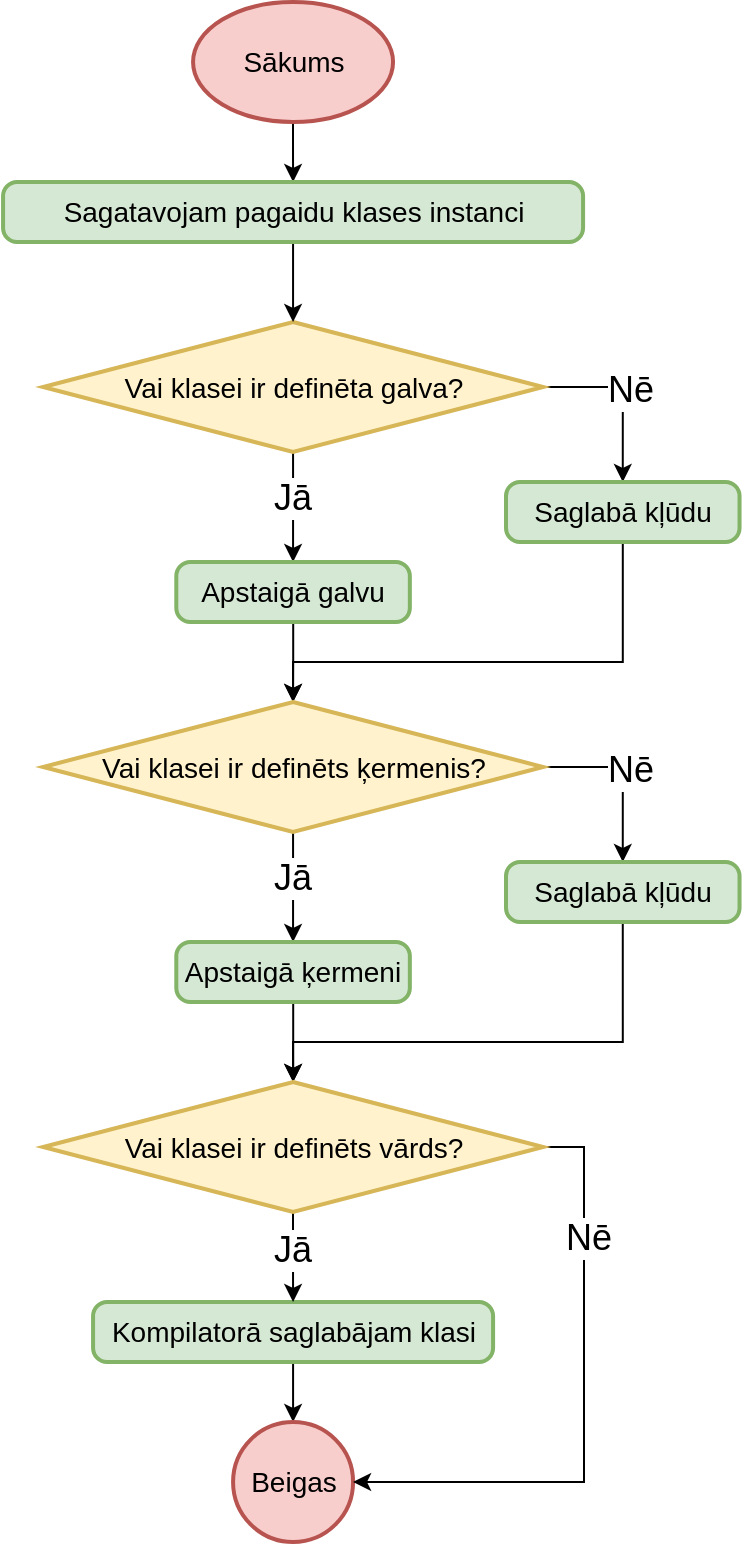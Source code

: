 <mxfile version="16.1.2" type="device" pages="4"><diagram id="VfpkeYaBRpsjUChvsiUq" name="Klases kompilēsana"><mxGraphModel dx="-2362" dy="649" grid="1" gridSize="10" guides="1" tooltips="1" connect="1" arrows="1" fold="1" page="1" pageScale="1" pageWidth="850" pageHeight="1100" math="0" shadow="0"><root><mxCell id="N8_W17MUx0Ws4Tv6fF7U-0"/><mxCell id="N8_W17MUx0Ws4Tv6fF7U-1" parent="N8_W17MUx0Ws4Tv6fF7U-0"/><mxCell id="IYj_dqUAgwIzkXClcTaX-0" style="edgeStyle=orthogonalEdgeStyle;rounded=0;orthogonalLoop=1;jettySize=auto;html=1;entryX=0.5;entryY=0;entryDx=0;entryDy=0;" parent="N8_W17MUx0Ws4Tv6fF7U-1" source="IYj_dqUAgwIzkXClcTaX-1" target="IYj_dqUAgwIzkXClcTaX-9" edge="1"><mxGeometry relative="1" as="geometry"><mxPoint x="3748.5" y="163" as="targetPoint"/></mxGeometry></mxCell><mxCell id="IYj_dqUAgwIzkXClcTaX-1" value="Sākums" style="strokeWidth=2;html=1;shape=mxgraph.flowchart.start_1;whiteSpace=wrap;fontSize=14;fillColor=#f8cecc;strokeColor=#b85450;" parent="N8_W17MUx0Ws4Tv6fF7U-1" vertex="1"><mxGeometry x="3703.53" y="90" width="100" height="60" as="geometry"/></mxCell><mxCell id="IYj_dqUAgwIzkXClcTaX-2" style="edgeStyle=orthogonalEdgeStyle;rounded=0;orthogonalLoop=1;jettySize=auto;html=1;exitX=1;exitY=0.5;exitDx=0;exitDy=0;exitPerimeter=0;entryX=0.5;entryY=0;entryDx=0;entryDy=0;" parent="N8_W17MUx0Ws4Tv6fF7U-1" source="IYj_dqUAgwIzkXClcTaX-6" target="IYj_dqUAgwIzkXClcTaX-20" edge="1"><mxGeometry relative="1" as="geometry"><mxPoint x="4041.26" y="380" as="targetPoint"/><Array as="points"><mxPoint x="3918" y="283"/></Array></mxGeometry></mxCell><mxCell id="IYj_dqUAgwIzkXClcTaX-3" value="&lt;font style=&quot;font-size: 18px&quot;&gt;Nē&lt;/font&gt;" style="edgeLabel;html=1;align=center;verticalAlign=middle;resizable=0;points=[];" parent="IYj_dqUAgwIzkXClcTaX-2" vertex="1" connectable="0"><mxGeometry x="-0.069" y="1" relative="1" as="geometry"><mxPoint x="2" y="1" as="offset"/></mxGeometry></mxCell><mxCell id="IYj_dqUAgwIzkXClcTaX-4" style="edgeStyle=orthogonalEdgeStyle;rounded=0;orthogonalLoop=1;jettySize=auto;html=1;entryX=0.5;entryY=0;entryDx=0;entryDy=0;exitX=0.5;exitY=1;exitDx=0;exitDy=0;exitPerimeter=0;" parent="N8_W17MUx0Ws4Tv6fF7U-1" source="IYj_dqUAgwIzkXClcTaX-6" target="IYj_dqUAgwIzkXClcTaX-15" edge="1"><mxGeometry relative="1" as="geometry"><mxPoint x="3753.52" y="410" as="targetPoint"/></mxGeometry></mxCell><mxCell id="IYj_dqUAgwIzkXClcTaX-5" value="&lt;font style=&quot;font-size: 18px&quot;&gt;Jā&lt;/font&gt;" style="edgeLabel;html=1;align=center;verticalAlign=middle;resizable=0;points=[];" parent="IYj_dqUAgwIzkXClcTaX-4" vertex="1" connectable="0"><mxGeometry x="-0.307" y="-2" relative="1" as="geometry"><mxPoint x="1" y="4" as="offset"/></mxGeometry></mxCell><mxCell id="IYj_dqUAgwIzkXClcTaX-6" value="Vai klasei ir definēta galva?" style="strokeWidth=2;html=1;shape=mxgraph.flowchart.decision;whiteSpace=wrap;fontSize=14;fillColor=#fff2cc;strokeColor=#d6b656;" parent="N8_W17MUx0Ws4Tv6fF7U-1" vertex="1"><mxGeometry x="3628.53" y="250" width="250" height="65" as="geometry"/></mxCell><mxCell id="IYj_dqUAgwIzkXClcTaX-8" style="edgeStyle=orthogonalEdgeStyle;rounded=0;orthogonalLoop=1;jettySize=auto;html=1;entryX=0.5;entryY=0;entryDx=0;entryDy=0;fontSize=18;entryPerimeter=0;" parent="N8_W17MUx0Ws4Tv6fF7U-1" source="IYj_dqUAgwIzkXClcTaX-9" target="IYj_dqUAgwIzkXClcTaX-6" edge="1"><mxGeometry relative="1" as="geometry"><mxPoint x="3753.515" y="243" as="targetPoint"/></mxGeometry></mxCell><mxCell id="IYj_dqUAgwIzkXClcTaX-9" value="Sagatavojam pagaidu klases instanci" style="rounded=1;whiteSpace=wrap;html=1;absoluteArcSize=1;arcSize=14;strokeWidth=2;fontSize=14;fillColor=#d5e8d4;strokeColor=#82b366;" parent="N8_W17MUx0Ws4Tv6fF7U-1" vertex="1"><mxGeometry x="3608.54" y="180" width="290" height="30" as="geometry"/></mxCell><mxCell id="IYj_dqUAgwIzkXClcTaX-14" style="edgeStyle=orthogonalEdgeStyle;rounded=0;orthogonalLoop=1;jettySize=auto;html=1;entryX=0.5;entryY=0;entryDx=0;entryDy=0;fontSize=18;entryPerimeter=0;" parent="N8_W17MUx0Ws4Tv6fF7U-1" source="IYj_dqUAgwIzkXClcTaX-15" target="IYj_dqUAgwIzkXClcTaX-25" edge="1"><mxGeometry relative="1" as="geometry"><mxPoint x="3753.51" y="530" as="targetPoint"/></mxGeometry></mxCell><mxCell id="IYj_dqUAgwIzkXClcTaX-15" value="Apstaigā galvu" style="rounded=1;whiteSpace=wrap;html=1;absoluteArcSize=1;arcSize=14;strokeWidth=2;fontSize=14;fillColor=#d5e8d4;strokeColor=#82b366;" parent="N8_W17MUx0Ws4Tv6fF7U-1" vertex="1"><mxGeometry x="3695.15" y="370" width="116.77" height="30" as="geometry"/></mxCell><mxCell id="IYj_dqUAgwIzkXClcTaX-33" style="edgeStyle=orthogonalEdgeStyle;rounded=0;orthogonalLoop=1;jettySize=auto;html=1;entryX=0.5;entryY=0;entryDx=0;entryDy=0;entryPerimeter=0;" parent="N8_W17MUx0Ws4Tv6fF7U-1" source="IYj_dqUAgwIzkXClcTaX-20" target="IYj_dqUAgwIzkXClcTaX-25" edge="1"><mxGeometry relative="1" as="geometry"><Array as="points"><mxPoint x="3918" y="420"/><mxPoint x="3754" y="420"/></Array></mxGeometry></mxCell><mxCell id="IYj_dqUAgwIzkXClcTaX-20" value="Saglabā kļūdu" style="rounded=1;whiteSpace=wrap;html=1;absoluteArcSize=1;arcSize=14;strokeWidth=2;fontSize=14;fillColor=#d5e8d4;strokeColor=#82b366;" parent="N8_W17MUx0Ws4Tv6fF7U-1" vertex="1"><mxGeometry x="3860" y="330" width="116.77" height="30" as="geometry"/></mxCell><mxCell id="IYj_dqUAgwIzkXClcTaX-21" style="edgeStyle=orthogonalEdgeStyle;rounded=0;orthogonalLoop=1;jettySize=auto;html=1;exitX=1;exitY=0.5;exitDx=0;exitDy=0;exitPerimeter=0;entryX=0.5;entryY=0;entryDx=0;entryDy=0;" parent="N8_W17MUx0Ws4Tv6fF7U-1" source="IYj_dqUAgwIzkXClcTaX-25" target="IYj_dqUAgwIzkXClcTaX-27" edge="1"><mxGeometry relative="1" as="geometry"><mxPoint x="4041.26" y="570" as="targetPoint"/><Array as="points"><mxPoint x="3918.0" y="473"/></Array></mxGeometry></mxCell><mxCell id="IYj_dqUAgwIzkXClcTaX-22" value="&lt;font style=&quot;font-size: 18px&quot;&gt;Nē&lt;/font&gt;" style="edgeLabel;html=1;align=center;verticalAlign=middle;resizable=0;points=[];" parent="IYj_dqUAgwIzkXClcTaX-21" vertex="1" connectable="0"><mxGeometry x="-0.069" y="1" relative="1" as="geometry"><mxPoint x="2" y="1" as="offset"/></mxGeometry></mxCell><mxCell id="IYj_dqUAgwIzkXClcTaX-23" style="edgeStyle=orthogonalEdgeStyle;rounded=0;orthogonalLoop=1;jettySize=auto;html=1;entryX=0.5;entryY=0;entryDx=0;entryDy=0;exitX=0.5;exitY=1;exitDx=0;exitDy=0;exitPerimeter=0;" parent="N8_W17MUx0Ws4Tv6fF7U-1" source="IYj_dqUAgwIzkXClcTaX-25" target="IYj_dqUAgwIzkXClcTaX-26" edge="1"><mxGeometry relative="1" as="geometry"><mxPoint x="3753.52" y="600" as="targetPoint"/></mxGeometry></mxCell><mxCell id="IYj_dqUAgwIzkXClcTaX-24" value="&lt;font style=&quot;font-size: 18px&quot;&gt;Jā&lt;/font&gt;" style="edgeLabel;html=1;align=center;verticalAlign=middle;resizable=0;points=[];" parent="IYj_dqUAgwIzkXClcTaX-23" vertex="1" connectable="0"><mxGeometry x="-0.307" y="-2" relative="1" as="geometry"><mxPoint x="1" y="4" as="offset"/></mxGeometry></mxCell><mxCell id="IYj_dqUAgwIzkXClcTaX-25" value="Vai klasei ir definēts ķermenis?" style="strokeWidth=2;html=1;shape=mxgraph.flowchart.decision;whiteSpace=wrap;fontSize=14;fillColor=#fff2cc;strokeColor=#d6b656;" parent="N8_W17MUx0Ws4Tv6fF7U-1" vertex="1"><mxGeometry x="3628.53" y="440" width="250" height="65" as="geometry"/></mxCell><mxCell id="IYj_dqUAgwIzkXClcTaX-37" style="edgeStyle=orthogonalEdgeStyle;rounded=0;orthogonalLoop=1;jettySize=auto;html=1;entryX=0.5;entryY=0;entryDx=0;entryDy=0;entryPerimeter=0;" parent="N8_W17MUx0Ws4Tv6fF7U-1" source="IYj_dqUAgwIzkXClcTaX-26" target="PZSffz-YicN9_9U4iTzH-1" edge="1"><mxGeometry relative="1" as="geometry"><mxPoint x="3753.51" y="640" as="targetPoint"/><Array as="points"><mxPoint x="3754" y="630"/><mxPoint x="3754" y="630"/></Array></mxGeometry></mxCell><mxCell id="IYj_dqUAgwIzkXClcTaX-26" value="Apstaigā ķermeni" style="rounded=1;whiteSpace=wrap;html=1;absoluteArcSize=1;arcSize=14;strokeWidth=2;fontSize=14;fillColor=#d5e8d4;strokeColor=#82b366;" parent="N8_W17MUx0Ws4Tv6fF7U-1" vertex="1"><mxGeometry x="3695.15" y="560" width="116.77" height="30" as="geometry"/></mxCell><mxCell id="IYj_dqUAgwIzkXClcTaX-38" style="edgeStyle=orthogonalEdgeStyle;rounded=0;orthogonalLoop=1;jettySize=auto;html=1;entryX=0.5;entryY=0;entryDx=0;entryDy=0;exitX=0.5;exitY=1;exitDx=0;exitDy=0;entryPerimeter=0;" parent="N8_W17MUx0Ws4Tv6fF7U-1" source="IYj_dqUAgwIzkXClcTaX-27" target="PZSffz-YicN9_9U4iTzH-1" edge="1"><mxGeometry relative="1" as="geometry"><mxPoint x="3853.51" y="655" as="targetPoint"/><Array as="points"><mxPoint x="3918" y="610"/><mxPoint x="3754" y="610"/></Array></mxGeometry></mxCell><mxCell id="IYj_dqUAgwIzkXClcTaX-27" value="Saglabā kļūdu" style="rounded=1;whiteSpace=wrap;html=1;absoluteArcSize=1;arcSize=14;strokeWidth=2;fontSize=14;fillColor=#d5e8d4;strokeColor=#82b366;" parent="N8_W17MUx0Ws4Tv6fF7U-1" vertex="1"><mxGeometry x="3860.0" y="520" width="116.77" height="30" as="geometry"/></mxCell><mxCell id="IYj_dqUAgwIzkXClcTaX-36" style="edgeStyle=orthogonalEdgeStyle;rounded=0;orthogonalLoop=1;jettySize=auto;html=1;entryX=0.5;entryY=0;entryDx=0;entryDy=0;entryPerimeter=0;exitX=0.5;exitY=1;exitDx=0;exitDy=0;" parent="N8_W17MUx0Ws4Tv6fF7U-1" source="PZSffz-YicN9_9U4iTzH-0" target="IYj_dqUAgwIzkXClcTaX-35" edge="1"><mxGeometry relative="1" as="geometry"><mxPoint x="3753.54" y="770" as="sourcePoint"/></mxGeometry></mxCell><mxCell id="IYj_dqUAgwIzkXClcTaX-35" value="Beigas" style="strokeWidth=2;html=1;shape=mxgraph.flowchart.start_2;whiteSpace=wrap;fontSize=14;fillColor=#f8cecc;strokeColor=#b85450;" parent="N8_W17MUx0Ws4Tv6fF7U-1" vertex="1"><mxGeometry x="3723.54" y="800" width="60" height="60" as="geometry"/></mxCell><mxCell id="PZSffz-YicN9_9U4iTzH-0" value="Kompilatorā saglabājam klasi" style="rounded=1;whiteSpace=wrap;html=1;absoluteArcSize=1;arcSize=14;strokeWidth=2;fontSize=14;fillColor=#d5e8d4;strokeColor=#82b366;" parent="N8_W17MUx0Ws4Tv6fF7U-1" vertex="1"><mxGeometry x="3653.54" y="740" width="200" height="30" as="geometry"/></mxCell><mxCell id="PZSffz-YicN9_9U4iTzH-2" style="edgeStyle=orthogonalEdgeStyle;rounded=0;orthogonalLoop=1;jettySize=auto;html=1;entryX=0.5;entryY=0;entryDx=0;entryDy=0;" parent="N8_W17MUx0Ws4Tv6fF7U-1" source="PZSffz-YicN9_9U4iTzH-1" target="PZSffz-YicN9_9U4iTzH-0" edge="1"><mxGeometry relative="1" as="geometry"><Array as="points"><mxPoint x="3754" y="710"/><mxPoint x="3754" y="710"/></Array></mxGeometry></mxCell><mxCell id="PZSffz-YicN9_9U4iTzH-5" value="Jā" style="edgeLabel;html=1;align=center;verticalAlign=middle;resizable=0;points=[];fontSize=18;" parent="PZSffz-YicN9_9U4iTzH-2" vertex="1" connectable="0"><mxGeometry x="-0.253" relative="1" as="geometry"><mxPoint x="-1" y="2" as="offset"/></mxGeometry></mxCell><mxCell id="PZSffz-YicN9_9U4iTzH-3" style="edgeStyle=orthogonalEdgeStyle;rounded=0;orthogonalLoop=1;jettySize=auto;html=1;entryX=1;entryY=0.5;entryDx=0;entryDy=0;entryPerimeter=0;" parent="N8_W17MUx0Ws4Tv6fF7U-1" source="PZSffz-YicN9_9U4iTzH-1" target="IYj_dqUAgwIzkXClcTaX-35" edge="1"><mxGeometry relative="1" as="geometry"><Array as="points"><mxPoint x="3899" y="663"/><mxPoint x="3899" y="830"/></Array></mxGeometry></mxCell><mxCell id="PZSffz-YicN9_9U4iTzH-4" value="&lt;font style=&quot;font-size: 18px&quot;&gt;Nē&lt;/font&gt;" style="edgeLabel;html=1;align=center;verticalAlign=middle;resizable=0;points=[];" parent="PZSffz-YicN9_9U4iTzH-3" vertex="1" connectable="0"><mxGeometry x="-0.565" y="2" relative="1" as="geometry"><mxPoint as="offset"/></mxGeometry></mxCell><mxCell id="PZSffz-YicN9_9U4iTzH-1" value="Vai klasei ir definēts vārds?" style="strokeWidth=2;html=1;shape=mxgraph.flowchart.decision;whiteSpace=wrap;fontSize=14;fillColor=#fff2cc;strokeColor=#d6b656;" parent="N8_W17MUx0Ws4Tv6fF7U-1" vertex="1"><mxGeometry x="3628.54" y="630" width="250" height="65" as="geometry"/></mxCell></root></mxGraphModel></diagram><diagram id="N2MwRs8VQ2ZOL0FIihaA" name="Klases galvas kompilēšana"><mxGraphModel dx="-2362" dy="649" grid="1" gridSize="10" guides="1" tooltips="1" connect="1" arrows="1" fold="1" page="1" pageScale="1" pageWidth="850" pageHeight="1100" math="0" shadow="0"><root><mxCell id="oHxlwaX0flb0P4jiVaAP-0"/><mxCell id="oHxlwaX0flb0P4jiVaAP-1" parent="oHxlwaX0flb0P4jiVaAP-0"/><mxCell id="oHxlwaX0flb0P4jiVaAP-3" value="Sākums" style="strokeWidth=2;html=1;shape=mxgraph.flowchart.start_1;whiteSpace=wrap;fontSize=14;fillColor=#f8cecc;strokeColor=#b85450;" parent="oHxlwaX0flb0P4jiVaAP-1" vertex="1"><mxGeometry x="3495" y="60" width="100" height="60" as="geometry"/></mxCell><mxCell id="oHxlwaX0flb0P4jiVaAP-4" style="edgeStyle=orthogonalEdgeStyle;rounded=0;orthogonalLoop=1;jettySize=auto;html=1;exitX=1;exitY=0.5;exitDx=0;exitDy=0;exitPerimeter=0;entryX=0.5;entryY=0;entryDx=0;entryDy=0;" parent="oHxlwaX0flb0P4jiVaAP-1" source="oHxlwaX0flb0P4jiVaAP-8" target="oHxlwaX0flb0P4jiVaAP-14" edge="1"><mxGeometry relative="1" as="geometry"><mxPoint x="3832.73" y="280" as="targetPoint"/><Array as="points"><mxPoint x="3709.47" y="183"/></Array></mxGeometry></mxCell><mxCell id="oHxlwaX0flb0P4jiVaAP-5" value="&lt;font style=&quot;font-size: 18px&quot;&gt;Nē&lt;/font&gt;" style="edgeLabel;html=1;align=center;verticalAlign=middle;resizable=0;points=[];" parent="oHxlwaX0flb0P4jiVaAP-4" vertex="1" connectable="0"><mxGeometry x="-0.069" y="1" relative="1" as="geometry"><mxPoint x="2" y="1" as="offset"/></mxGeometry></mxCell><mxCell id="oHxlwaX0flb0P4jiVaAP-6" style="edgeStyle=orthogonalEdgeStyle;rounded=0;orthogonalLoop=1;jettySize=auto;html=1;entryX=0.5;entryY=0;entryDx=0;entryDy=0;exitX=0.5;exitY=1;exitDx=0;exitDy=0;exitPerimeter=0;" parent="oHxlwaX0flb0P4jiVaAP-1" source="oHxlwaX0flb0P4jiVaAP-8" target="oHxlwaX0flb0P4jiVaAP-12" edge="1"><mxGeometry relative="1" as="geometry"><mxPoint x="3544.99" y="310" as="targetPoint"/></mxGeometry></mxCell><mxCell id="oHxlwaX0flb0P4jiVaAP-7" value="&lt;font style=&quot;font-size: 18px&quot;&gt;Jā&lt;/font&gt;" style="edgeLabel;html=1;align=center;verticalAlign=middle;resizable=0;points=[];" parent="oHxlwaX0flb0P4jiVaAP-6" vertex="1" connectable="0"><mxGeometry x="-0.307" y="-2" relative="1" as="geometry"><mxPoint x="1" y="4" as="offset"/></mxGeometry></mxCell><mxCell id="oHxlwaX0flb0P4jiVaAP-8" value="Vai klasei ir definēts vārds?" style="strokeWidth=2;html=1;shape=mxgraph.flowchart.decision;whiteSpace=wrap;fontSize=14;fillColor=#fff2cc;strokeColor=#d6b656;" parent="oHxlwaX0flb0P4jiVaAP-1" vertex="1"><mxGeometry x="3420" y="150" width="250" height="65" as="geometry"/></mxCell><mxCell id="oHxlwaX0flb0P4jiVaAP-9" style="edgeStyle=orthogonalEdgeStyle;rounded=0;orthogonalLoop=1;jettySize=auto;html=1;entryX=0.5;entryY=0;entryDx=0;entryDy=0;fontSize=18;entryPerimeter=0;exitX=0.5;exitY=1;exitDx=0;exitDy=0;exitPerimeter=0;" parent="oHxlwaX0flb0P4jiVaAP-1" source="oHxlwaX0flb0P4jiVaAP-3" target="oHxlwaX0flb0P4jiVaAP-8" edge="1"><mxGeometry relative="1" as="geometry"><mxPoint x="3544.515" y="210" as="targetPoint"/><mxPoint x="3544.53" y="160" as="sourcePoint"/></mxGeometry></mxCell><mxCell id="oHxlwaX0flb0P4jiVaAP-11" style="edgeStyle=orthogonalEdgeStyle;rounded=0;orthogonalLoop=1;jettySize=auto;html=1;entryX=0.5;entryY=0;entryDx=0;entryDy=0;fontSize=18;entryPerimeter=0;" parent="oHxlwaX0flb0P4jiVaAP-1" source="oHxlwaX0flb0P4jiVaAP-12" target="oHxlwaX0flb0P4jiVaAP-26" edge="1"><mxGeometry relative="1" as="geometry"><mxPoint x="3545" y="360" as="targetPoint"/></mxGeometry></mxCell><mxCell id="oHxlwaX0flb0P4jiVaAP-12" value="Apstaigā klases vārdu" style="rounded=1;whiteSpace=wrap;html=1;absoluteArcSize=1;arcSize=14;strokeWidth=2;fontSize=14;fillColor=#d5e8d4;strokeColor=#82b366;" parent="oHxlwaX0flb0P4jiVaAP-1" vertex="1"><mxGeometry x="3463.31" y="270" width="163.39" height="30" as="geometry"/></mxCell><mxCell id="oHxlwaX0flb0P4jiVaAP-13" style="edgeStyle=orthogonalEdgeStyle;rounded=0;orthogonalLoop=1;jettySize=auto;html=1;entryX=1;entryY=0.5;entryDx=0;entryDy=0;" parent="oHxlwaX0flb0P4jiVaAP-1" source="oHxlwaX0flb0P4jiVaAP-14" target="oHxlwaX0flb0P4jiVaAP-12" edge="1"><mxGeometry relative="1" as="geometry"><Array as="points"><mxPoint x="3710" y="285"/></Array></mxGeometry></mxCell><mxCell id="oHxlwaX0flb0P4jiVaAP-14" value="Saglabā kļūdu" style="rounded=1;whiteSpace=wrap;html=1;absoluteArcSize=1;arcSize=14;strokeWidth=2;fontSize=14;fillColor=#d5e8d4;strokeColor=#82b366;" parent="oHxlwaX0flb0P4jiVaAP-1" vertex="1"><mxGeometry x="3651.47" y="230" width="116.77" height="30" as="geometry"/></mxCell><mxCell id="oHxlwaX0flb0P4jiVaAP-26" value="Beigas" style="strokeWidth=2;html=1;shape=mxgraph.flowchart.start_2;whiteSpace=wrap;fontSize=14;fillColor=#f8cecc;strokeColor=#b85450;" parent="oHxlwaX0flb0P4jiVaAP-1" vertex="1"><mxGeometry x="3515.0" y="340" width="60" height="60" as="geometry"/></mxCell><mxCell id="oHxlwaX0flb0P4jiVaAP-27" value="Sākums" style="strokeWidth=2;html=1;shape=mxgraph.flowchart.start_1;whiteSpace=wrap;fontSize=14;fillColor=#f8cecc;strokeColor=#b85450;" parent="oHxlwaX0flb0P4jiVaAP-1" vertex="1"><mxGeometry x="3865" y="60" width="100" height="60" as="geometry"/></mxCell><mxCell id="oHxlwaX0flb0P4jiVaAP-28" style="edgeStyle=orthogonalEdgeStyle;rounded=0;orthogonalLoop=1;jettySize=auto;html=1;exitX=1;exitY=0.5;exitDx=0;exitDy=0;exitPerimeter=0;entryX=0.5;entryY=0;entryDx=0;entryDy=0;" parent="oHxlwaX0flb0P4jiVaAP-1" source="oHxlwaX0flb0P4jiVaAP-32" target="oHxlwaX0flb0P4jiVaAP-37" edge="1"><mxGeometry relative="1" as="geometry"><mxPoint x="4202.73" y="280" as="targetPoint"/><Array as="points"><mxPoint x="4079.47" y="183"/></Array></mxGeometry></mxCell><mxCell id="oHxlwaX0flb0P4jiVaAP-29" value="&lt;font style=&quot;font-size: 18px&quot;&gt;Nē&lt;/font&gt;" style="edgeLabel;html=1;align=center;verticalAlign=middle;resizable=0;points=[];" parent="oHxlwaX0flb0P4jiVaAP-28" vertex="1" connectable="0"><mxGeometry x="-0.069" y="1" relative="1" as="geometry"><mxPoint x="2" y="1" as="offset"/></mxGeometry></mxCell><mxCell id="oHxlwaX0flb0P4jiVaAP-30" style="edgeStyle=orthogonalEdgeStyle;rounded=0;orthogonalLoop=1;jettySize=auto;html=1;entryX=0.5;entryY=0;entryDx=0;entryDy=0;exitX=0.5;exitY=1;exitDx=0;exitDy=0;exitPerimeter=0;" parent="oHxlwaX0flb0P4jiVaAP-1" source="oHxlwaX0flb0P4jiVaAP-32" target="oHxlwaX0flb0P4jiVaAP-35" edge="1"><mxGeometry relative="1" as="geometry"><mxPoint x="3914.99" y="310" as="targetPoint"/></mxGeometry></mxCell><mxCell id="oHxlwaX0flb0P4jiVaAP-31" value="&lt;font style=&quot;font-size: 18px&quot;&gt;Jā&lt;/font&gt;" style="edgeLabel;html=1;align=center;verticalAlign=middle;resizable=0;points=[];" parent="oHxlwaX0flb0P4jiVaAP-30" vertex="1" connectable="0"><mxGeometry x="-0.307" y="-2" relative="1" as="geometry"><mxPoint x="1" y="4" as="offset"/></mxGeometry></mxCell><mxCell id="oHxlwaX0flb0P4jiVaAP-32" value="Vai klasei ir definēts virsklases vārds?" style="strokeWidth=2;html=1;shape=mxgraph.flowchart.decision;whiteSpace=wrap;fontSize=14;fillColor=#fff2cc;strokeColor=#d6b656;" parent="oHxlwaX0flb0P4jiVaAP-1" vertex="1"><mxGeometry x="3790" y="150" width="250" height="65" as="geometry"/></mxCell><mxCell id="oHxlwaX0flb0P4jiVaAP-33" style="edgeStyle=orthogonalEdgeStyle;rounded=0;orthogonalLoop=1;jettySize=auto;html=1;entryX=0.5;entryY=0;entryDx=0;entryDy=0;fontSize=18;entryPerimeter=0;exitX=0.5;exitY=1;exitDx=0;exitDy=0;exitPerimeter=0;" parent="oHxlwaX0flb0P4jiVaAP-1" source="oHxlwaX0flb0P4jiVaAP-27" target="oHxlwaX0flb0P4jiVaAP-32" edge="1"><mxGeometry relative="1" as="geometry"><mxPoint x="3914.515" y="210" as="targetPoint"/><mxPoint x="3914.53" y="160" as="sourcePoint"/></mxGeometry></mxCell><mxCell id="oHxlwaX0flb0P4jiVaAP-34" style="edgeStyle=orthogonalEdgeStyle;rounded=0;orthogonalLoop=1;jettySize=auto;html=1;entryX=0.5;entryY=0;entryDx=0;entryDy=0;fontSize=18;entryPerimeter=0;" parent="oHxlwaX0flb0P4jiVaAP-1" source="oHxlwaX0flb0P4jiVaAP-35" target="oHxlwaX0flb0P4jiVaAP-38" edge="1"><mxGeometry relative="1" as="geometry"><mxPoint x="3915" y="360" as="targetPoint"/></mxGeometry></mxCell><mxCell id="oHxlwaX0flb0P4jiVaAP-35" value="Apstaigā virsklases vārdu" style="rounded=1;whiteSpace=wrap;html=1;absoluteArcSize=1;arcSize=14;strokeWidth=2;fontSize=14;fillColor=#d5e8d4;strokeColor=#82b366;" parent="oHxlwaX0flb0P4jiVaAP-1" vertex="1"><mxGeometry x="3832.82" y="270" width="163.39" height="30" as="geometry"/></mxCell><mxCell id="oHxlwaX0flb0P4jiVaAP-36" style="edgeStyle=orthogonalEdgeStyle;rounded=0;orthogonalLoop=1;jettySize=auto;html=1;entryX=1;entryY=0.5;entryDx=0;entryDy=0;" parent="oHxlwaX0flb0P4jiVaAP-1" source="oHxlwaX0flb0P4jiVaAP-37" target="oHxlwaX0flb0P4jiVaAP-35" edge="1"><mxGeometry relative="1" as="geometry"><Array as="points"><mxPoint x="4080" y="285"/></Array></mxGeometry></mxCell><mxCell id="oHxlwaX0flb0P4jiVaAP-37" value="Saglabā kļūdu" style="rounded=1;whiteSpace=wrap;html=1;absoluteArcSize=1;arcSize=14;strokeWidth=2;fontSize=14;fillColor=#d5e8d4;strokeColor=#82b366;" parent="oHxlwaX0flb0P4jiVaAP-1" vertex="1"><mxGeometry x="4021.47" y="230" width="116.77" height="30" as="geometry"/></mxCell><mxCell id="oHxlwaX0flb0P4jiVaAP-38" value="Beigas" style="strokeWidth=2;html=1;shape=mxgraph.flowchart.start_2;whiteSpace=wrap;fontSize=14;fillColor=#f8cecc;strokeColor=#b85450;" parent="oHxlwaX0flb0P4jiVaAP-1" vertex="1"><mxGeometry x="3884.51" y="340" width="60" height="60" as="geometry"/></mxCell></root></mxGraphModel></diagram><diagram id="cCYRJ-Gdk_vwt4dx-m6j" name="Klases vārda apstaigāšana"><mxGraphModel dx="-2122" dy="649" grid="1" gridSize="10" guides="1" tooltips="1" connect="1" arrows="1" fold="1" page="1" pageScale="1" pageWidth="850" pageHeight="1100" math="0" shadow="0"><root><mxCell id="tSKxC5YBfHMyLhyc6uKq-0"/><mxCell id="tSKxC5YBfHMyLhyc6uKq-1" parent="tSKxC5YBfHMyLhyc6uKq-0"/><mxCell id="O8jm68p6O73dBNPcBc5T-5" style="edgeStyle=orthogonalEdgeStyle;rounded=0;orthogonalLoop=1;jettySize=auto;html=1;entryX=0;entryY=0.5;entryDx=0;entryDy=0;" edge="1" parent="tSKxC5YBfHMyLhyc6uKq-1" source="O8jm68p6O73dBNPcBc5T-0" target="O8jm68p6O73dBNPcBc5T-1"><mxGeometry relative="1" as="geometry"/></mxCell><mxCell id="O8jm68p6O73dBNPcBc5T-0" value="Sākums" style="strokeWidth=2;html=1;shape=mxgraph.flowchart.start_1;whiteSpace=wrap;fontSize=14;fillColor=#f8cecc;strokeColor=#b85450;" vertex="1" parent="tSKxC5YBfHMyLhyc6uKq-1"><mxGeometry x="3435.73" y="430" width="100" height="60" as="geometry"/></mxCell><mxCell id="O8jm68p6O73dBNPcBc5T-6" style="edgeStyle=orthogonalEdgeStyle;rounded=0;orthogonalLoop=1;jettySize=auto;html=1;entryX=0;entryY=0.5;entryDx=0;entryDy=0;" edge="1" parent="tSKxC5YBfHMyLhyc6uKq-1" source="O8jm68p6O73dBNPcBc5T-1" target="O8jm68p6O73dBNPcBc5T-2"><mxGeometry relative="1" as="geometry"/></mxCell><mxCell id="O8jm68p6O73dBNPcBc5T-1" value="Apstaigājam rezervēto vārdu sarakstu" style="rounded=1;whiteSpace=wrap;html=1;absoluteArcSize=1;arcSize=14;strokeWidth=2;fontSize=14;fillColor=#dae8fc;strokeColor=#6c8ebf;" vertex="1" parent="tSKxC5YBfHMyLhyc6uKq-1"><mxGeometry x="3580" y="420" width="91.81" height="80" as="geometry"/></mxCell><mxCell id="O8jm68p6O73dBNPcBc5T-7" style="edgeStyle=orthogonalEdgeStyle;rounded=0;orthogonalLoop=1;jettySize=auto;html=1;" edge="1" parent="tSKxC5YBfHMyLhyc6uKq-1" source="O8jm68p6O73dBNPcBc5T-2" target="O8jm68p6O73dBNPcBc5T-3"><mxGeometry relative="1" as="geometry"/></mxCell><mxCell id="O8jm68p6O73dBNPcBc5T-2" value="Apstaigājam klašu sarakstu" style="rounded=1;whiteSpace=wrap;html=1;absoluteArcSize=1;arcSize=14;strokeWidth=2;fontSize=14;fillColor=#dae8fc;strokeColor=#6c8ebf;" vertex="1" parent="tSKxC5YBfHMyLhyc6uKq-1"><mxGeometry x="3720" y="422.5" width="90" height="75" as="geometry"/></mxCell><mxCell id="O8jm68p6O73dBNPcBc5T-8" style="edgeStyle=orthogonalEdgeStyle;rounded=0;orthogonalLoop=1;jettySize=auto;html=1;" edge="1" parent="tSKxC5YBfHMyLhyc6uKq-1" source="O8jm68p6O73dBNPcBc5T-3" target="O8jm68p6O73dBNPcBc5T-4"><mxGeometry relative="1" as="geometry"/></mxCell><mxCell id="O8jm68p6O73dBNPcBc5T-3" value="Klasei saglabājam klases vārdu" style="rounded=1;whiteSpace=wrap;html=1;absoluteArcSize=1;arcSize=14;strokeWidth=2;fontSize=14;fillColor=#d5e8d4;strokeColor=#82b366;" vertex="1" parent="tSKxC5YBfHMyLhyc6uKq-1"><mxGeometry x="3860" y="420" width="80" height="80" as="geometry"/></mxCell><mxCell id="O8jm68p6O73dBNPcBc5T-4" value="Beigas" style="strokeWidth=2;html=1;shape=mxgraph.flowchart.start_2;whiteSpace=wrap;fontSize=14;fillColor=#f8cecc;strokeColor=#b85450;" vertex="1" parent="tSKxC5YBfHMyLhyc6uKq-1"><mxGeometry x="4000.0" y="430" width="60" height="60" as="geometry"/></mxCell></root></mxGraphModel></diagram><diagram id="wDn13RdVuu0PNtuPOjlw" name="Virsklases vārda apstaigāšana"><mxGraphModel dx="-2122" dy="649" grid="1" gridSize="10" guides="1" tooltips="1" connect="1" arrows="1" fold="1" page="1" pageScale="1" pageWidth="850" pageHeight="1100" math="0" shadow="0"><root><mxCell id="AHsyyrsNmZSO6S2_wDxd-0"/><mxCell id="AHsyyrsNmZSO6S2_wDxd-1" parent="AHsyyrsNmZSO6S2_wDxd-0"/><mxCell id="mANva4QH4DS8tLZkNIhN-0" style="edgeStyle=orthogonalEdgeStyle;rounded=0;orthogonalLoop=1;jettySize=auto;html=1;fontSize=18;" parent="AHsyyrsNmZSO6S2_wDxd-1" source="mANva4QH4DS8tLZkNIhN-1" target="mANva4QH4DS8tLZkNIhN-36" edge="1"><mxGeometry relative="1" as="geometry"><mxPoint x="3850.2" y="140" as="targetPoint"/></mxGeometry></mxCell><mxCell id="mANva4QH4DS8tLZkNIhN-1" value="Sākums" style="strokeWidth=2;html=1;shape=mxgraph.flowchart.start_1;whiteSpace=wrap;fontSize=14;fillColor=#f8cecc;strokeColor=#b85450;" parent="AHsyyrsNmZSO6S2_wDxd-1" vertex="1"><mxGeometry x="3800.54" y="30" width="100" height="60" as="geometry"/></mxCell><mxCell id="mANva4QH4DS8tLZkNIhN-24" style="edgeStyle=orthogonalEdgeStyle;rounded=0;orthogonalLoop=1;jettySize=auto;html=1;" parent="AHsyyrsNmZSO6S2_wDxd-1" source="mANva4QH4DS8tLZkNIhN-27" target="mANva4QH4DS8tLZkNIhN-29" edge="1"><mxGeometry relative="1" as="geometry"/></mxCell><mxCell id="mANva4QH4DS8tLZkNIhN-25" style="edgeStyle=orthogonalEdgeStyle;rounded=0;orthogonalLoop=1;jettySize=auto;html=1;entryX=1;entryY=0.5;entryDx=0;entryDy=0;entryPerimeter=0;exitX=1;exitY=0.5;exitDx=0;exitDy=0;exitPerimeter=0;" parent="AHsyyrsNmZSO6S2_wDxd-1" source="mANva4QH4DS8tLZkNIhN-27" target="mANva4QH4DS8tLZkNIhN-30" edge="1"><mxGeometry relative="1" as="geometry"><Array as="points"><mxPoint x="4020" y="453"/><mxPoint x="4020" y="640"/></Array></mxGeometry></mxCell><mxCell id="mANva4QH4DS8tLZkNIhN-26" value="&lt;font style=&quot;font-size: 18px&quot;&gt;Jā&lt;/font&gt;" style="edgeLabel;html=1;align=center;verticalAlign=middle;resizable=0;points=[];" parent="mANva4QH4DS8tLZkNIhN-25" vertex="1" connectable="0"><mxGeometry x="-0.445" y="-2" relative="1" as="geometry"><mxPoint as="offset"/></mxGeometry></mxCell><mxCell id="mANva4QH4DS8tLZkNIhN-27" value="Vai atrasta klase ar padoto vārdu?" style="strokeWidth=2;html=1;shape=mxgraph.flowchart.decision;whiteSpace=wrap;fontSize=14;fillColor=#fff2cc;strokeColor=#d6b656;" parent="AHsyyrsNmZSO6S2_wDxd-1" vertex="1"><mxGeometry x="3725.54" y="420" width="250" height="65" as="geometry"/></mxCell><mxCell id="mANva4QH4DS8tLZkNIhN-28" style="edgeStyle=orthogonalEdgeStyle;rounded=0;orthogonalLoop=1;jettySize=auto;html=1;entryX=0.5;entryY=0;entryDx=0;entryDy=0;entryPerimeter=0;" parent="AHsyyrsNmZSO6S2_wDxd-1" source="mANva4QH4DS8tLZkNIhN-29" target="mANva4QH4DS8tLZkNIhN-30" edge="1"><mxGeometry relative="1" as="geometry"/></mxCell><mxCell id="mANva4QH4DS8tLZkNIhN-29" value="Saglabājam kļūdu" style="rounded=1;whiteSpace=wrap;html=1;absoluteArcSize=1;arcSize=14;strokeWidth=2;fontSize=14;fillColor=#d5e8d4;strokeColor=#82b366;" parent="AHsyyrsNmZSO6S2_wDxd-1" vertex="1"><mxGeometry x="3784.41" y="540" width="132.27" height="30" as="geometry"/></mxCell><mxCell id="mANva4QH4DS8tLZkNIhN-30" value="Beigas" style="strokeWidth=2;html=1;shape=mxgraph.flowchart.start_2;whiteSpace=wrap;fontSize=14;fillColor=#f8cecc;strokeColor=#b85450;" parent="AHsyyrsNmZSO6S2_wDxd-1" vertex="1"><mxGeometry x="3820.19" y="610" width="60" height="60" as="geometry"/></mxCell><mxCell id="mANva4QH4DS8tLZkNIhN-31" style="edgeStyle=orthogonalEdgeStyle;rounded=0;orthogonalLoop=1;jettySize=auto;html=1;entryX=0.5;entryY=0;entryDx=0;entryDy=0;" parent="AHsyyrsNmZSO6S2_wDxd-1" source="mANva4QH4DS8tLZkNIhN-32" target="mANva4QH4DS8tLZkNIhN-34" edge="1"><mxGeometry relative="1" as="geometry"><mxPoint x="3850.08" y="350" as="targetPoint"/></mxGeometry></mxCell><mxCell id="mANva4QH4DS8tLZkNIhN-32" value="Apstaigājam rezervēto vārdu sarakstu" style="rounded=1;whiteSpace=wrap;html=1;absoluteArcSize=1;arcSize=14;strokeWidth=2;fontSize=14;fillColor=#dae8fc;strokeColor=#6c8ebf;" parent="AHsyyrsNmZSO6S2_wDxd-1" vertex="1"><mxGeometry x="3730.2" y="270" width="240" height="30" as="geometry"/></mxCell><mxCell id="mANva4QH4DS8tLZkNIhN-33" style="edgeStyle=orthogonalEdgeStyle;rounded=0;orthogonalLoop=1;jettySize=auto;html=1;entryX=0.5;entryY=0;entryDx=0;entryDy=0;entryPerimeter=0;" parent="AHsyyrsNmZSO6S2_wDxd-1" source="mANva4QH4DS8tLZkNIhN-34" target="mANva4QH4DS8tLZkNIhN-27" edge="1"><mxGeometry relative="1" as="geometry"/></mxCell><mxCell id="mANva4QH4DS8tLZkNIhN-34" value="Apstaigājam klašu sarakstu" style="rounded=1;whiteSpace=wrap;html=1;absoluteArcSize=1;arcSize=14;strokeWidth=2;fontSize=14;fillColor=#e1d5e7;strokeColor=#9673a6;" parent="AHsyyrsNmZSO6S2_wDxd-1" vertex="1"><mxGeometry x="3753.18" y="350" width="194.72" height="30" as="geometry"/></mxCell><mxCell id="mANva4QH4DS8tLZkNIhN-35" value="Nē" style="edgeLabel;html=1;align=center;verticalAlign=middle;resizable=0;points=[];fontSize=18;" parent="AHsyyrsNmZSO6S2_wDxd-1" vertex="1" connectable="0"><mxGeometry x="3850.54" y="509.997" as="geometry"/></mxCell><mxCell id="mANva4QH4DS8tLZkNIhN-37" style="edgeStyle=orthogonalEdgeStyle;rounded=0;orthogonalLoop=1;jettySize=auto;html=1;" parent="AHsyyrsNmZSO6S2_wDxd-1" source="mANva4QH4DS8tLZkNIhN-36" target="mANva4QH4DS8tLZkNIhN-32" edge="1"><mxGeometry relative="1" as="geometry"/></mxCell><mxCell id="mANva4QH4DS8tLZkNIhN-38" style="edgeStyle=orthogonalEdgeStyle;rounded=0;orthogonalLoop=1;jettySize=auto;html=1;entryX=0.5;entryY=0;entryDx=0;entryDy=0;" parent="AHsyyrsNmZSO6S2_wDxd-1" target="mANva4QH4DS8tLZkNIhN-39" edge="1"><mxGeometry relative="1" as="geometry"><mxPoint x="3725.54" y="172.505" as="sourcePoint"/><mxPoint x="3513" y="365" as="targetPoint"/><Array as="points"><mxPoint x="3628" y="173"/></Array></mxGeometry></mxCell><mxCell id="mANva4QH4DS8tLZkNIhN-40" value="&lt;font style=&quot;font-size: 18px&quot;&gt;Jā&lt;/font&gt;" style="edgeLabel;html=1;align=center;verticalAlign=middle;resizable=0;points=[];" parent="mANva4QH4DS8tLZkNIhN-38" vertex="1" connectable="0"><mxGeometry x="0.735" relative="1" as="geometry"><mxPoint y="-34" as="offset"/></mxGeometry></mxCell><mxCell id="mANva4QH4DS8tLZkNIhN-36" value="Vai virsklases vārds sakrīt ar bāzes klases vārdu?" style="strokeWidth=2;html=1;shape=mxgraph.flowchart.decision;whiteSpace=wrap;fontSize=14;fillColor=#fff2cc;strokeColor=#d6b656;" parent="AHsyyrsNmZSO6S2_wDxd-1" vertex="1"><mxGeometry x="3725.54" y="140" width="250" height="65" as="geometry"/></mxCell><mxCell id="mANva4QH4DS8tLZkNIhN-42" style="edgeStyle=orthogonalEdgeStyle;rounded=0;orthogonalLoop=1;jettySize=auto;html=1;entryX=0;entryY=0.5;entryDx=0;entryDy=0;entryPerimeter=0;" parent="AHsyyrsNmZSO6S2_wDxd-1" source="mANva4QH4DS8tLZkNIhN-39" target="mANva4QH4DS8tLZkNIhN-30" edge="1"><mxGeometry relative="1" as="geometry"><Array as="points"><mxPoint x="3628" y="640"/></Array></mxGeometry></mxCell><mxCell id="mANva4QH4DS8tLZkNIhN-39" value="Saglabājam kļūdu" style="rounded=1;whiteSpace=wrap;html=1;absoluteArcSize=1;arcSize=14;strokeWidth=2;fontSize=14;fillColor=#d5e8d4;strokeColor=#82b366;" parent="AHsyyrsNmZSO6S2_wDxd-1" vertex="1"><mxGeometry x="3570" y="370" width="115.63" height="30" as="geometry"/></mxCell><mxCell id="mANva4QH4DS8tLZkNIhN-41" value="&lt;font style=&quot;font-size: 18px&quot;&gt;Nē&lt;/font&gt;" style="edgeLabel;html=1;align=center;verticalAlign=middle;resizable=0;points=[];" parent="AHsyyrsNmZSO6S2_wDxd-1" vertex="1" connectable="0"><mxGeometry x="3850.544" y="230.002" as="geometry"><mxPoint x="-2" y="4" as="offset"/></mxGeometry></mxCell></root></mxGraphModel></diagram></mxfile>